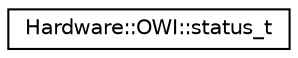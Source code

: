 digraph "Graphical Class Hierarchy"
{
  edge [fontname="Helvetica",fontsize="10",labelfontname="Helvetica",labelfontsize="10"];
  node [fontname="Helvetica",fontsize="10",shape=record];
  rankdir="LR";
  Node1 [label="Hardware::OWI::status_t",height=0.2,width=0.4,color="black", fillcolor="white", style="filled",URL="$d0/dae/unionHardware_1_1OWI_1_1status__t.html"];
}
